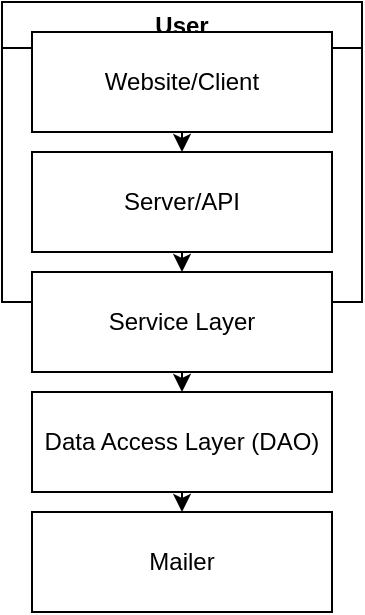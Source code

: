 <mxfile version="21.6.5" type="github">
  <diagram name="User Registration" id="workflow1">
    <mxGraphModel dx="800" dy="600" grid="1" gridSize="10" guides="1" tooltips="1" connect="1" arrows="1" fold="1" page="1" pageScale="1" pageWidth="800" pageHeight="600" background="none" math="0" shadow="0">
      <root>
        <!-- Elements for User Registration Workflow -->
        <mxCell id="0" />
        <mxCell id="1" parent="0" />
        <mxCell id="2" value="User" style="swimlane;whiteSpace=wrap" parent="1" vertex="1">
          <mxGeometry x="60" y="60" width="180" height="150" as="geometry" />
        </mxCell>
        <mxCell id="3" value="Website/Client" style="rounded=0;whiteSpace=wrap;html=1;" vertex="1" parent="2">
          <mxGeometry x="15" y="15" width="150" height="50" as="geometry" />
        </mxCell>
        <mxCell id="4" value="Server/API" style="rounded=0;whiteSpace=wrap;html=1;" vertex="1" parent="2">
          <mxGeometry x="15" y="75" width="150" height="50" as="geometry" />
        </mxCell>
        <mxCell id="5" value="Service Layer" style="rounded=0;whiteSpace=wrap;html=1;" vertex="1" parent="2">
          <mxGeometry x="15" y="135" width="150" height="50" as="geometry" />
        </mxCell>
        <mxCell id="6" value="Data Access Layer (DAO)" style="rounded=0;whiteSpace=wrap;html=1;" vertex="1" parent="2">
          <mxGeometry x="15" y="195" width="150" height="50" as="geometry" />
        </mxCell>
        <mxCell id="7" value="Mailer" style="rounded=0;whiteSpace=wrap;html=1;" vertex="1" parent="2">
          <mxGeometry x="15" y="255" width="150" height="50" as="geometry" />
        </mxCell>
        
        <!-- Edges connecting the elements -->
        <mxCell id="8" style="edgeStyle=orthogonalEdgeStyle;rounded=0;orthogonalLoop=1;jettySize=auto;html=1;exitX=0.5;exitY=1;exitDx=0;exitDy=0;exitPerimeter=0;entryX=0.5;entryY=0;entryDx=0;entryDy=0;entryPerimeter=0;" edge="1" parent="2" source="3" target="4">
          <mxGeometry relative="1" as="geometry" />
        </mxCell>
        <mxCell id="9" style="edgeStyle=orthogonalEdgeStyle;rounded=0;orthogonalLoop=1;jettySize=auto;html=1;exitX=0.5;exitY=1;exitDx=0;exitDy=0;exitPerimeter=0;entryX=0.5;entryY=0;entryDx=0;entryDy=0;entryPerimeter=0;" edge="1" parent="2" source="4" target="5">
          <mxGeometry relative="1" as="geometry" />
        </mxCell>
        <mxCell id="10" style="edgeStyle=orthogonalEdgeStyle;rounded=0;orthogonalLoop=1;jettySize=auto;html=1;exitX=0.5;exitY=1;exitDx=0;exitDy=0;exitPerimeter=0;entryX=0.5;entryY=0;entryDx=0;entryDy=0;entryPerimeter=0;" edge="1" parent="2" source="5" target="6">
          <mxGeometry relative="1" as="geometry" />
        </mxCell>
        <mxCell id="11" style="edgeStyle=orthogonalEdgeStyle;rounded=0;orthogonalLoop=1;jettySize=auto;html=1;exitX=0.5;exitY=1;exitDx=0;exitDy=0;exitPerimeter=0;entryX=0.5;entryY=0;entryDx=0;entryDy=0;entryPerimeter=0;" edge="1" parent="2" source="6" target="7">
          <mxGeometry relative="1" as="geometry" />
        </mxCell>
      </root>
    </mxGraphModel>
  </diagram>
</mxfile>

